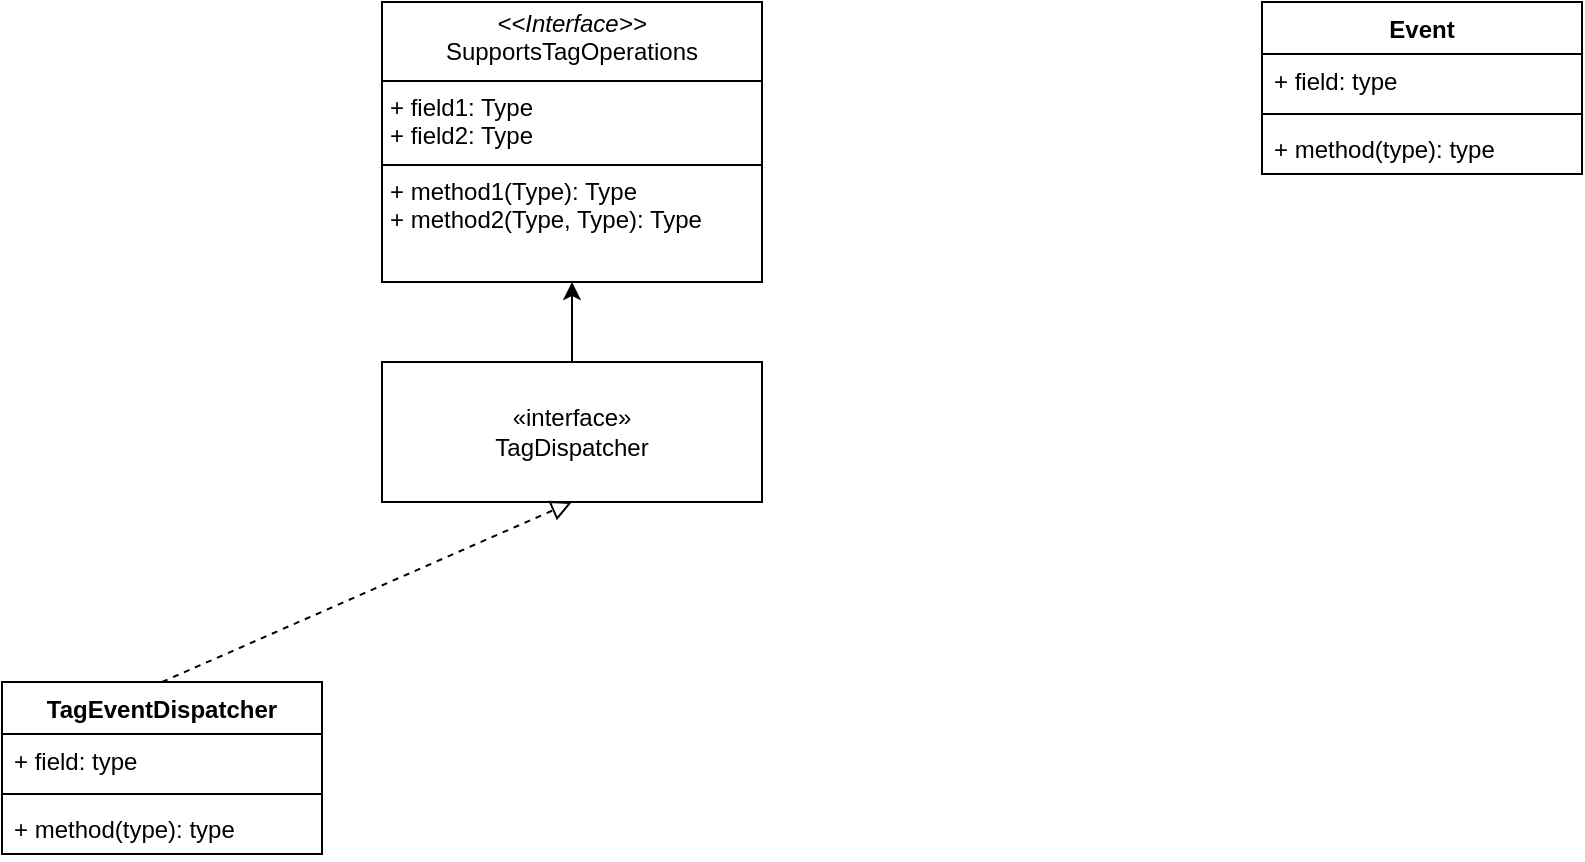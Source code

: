 <mxfile version="25.0.1">
  <diagram name="第 1 页" id="hpIVtZRV5advvohFXCl-">
    <mxGraphModel dx="2261" dy="780" grid="1" gridSize="10" guides="1" tooltips="1" connect="1" arrows="1" fold="1" page="1" pageScale="1" pageWidth="827" pageHeight="1169" math="0" shadow="0">
      <root>
        <mxCell id="0" />
        <mxCell id="1" parent="0" />
        <mxCell id="mTR_UZhc4ioOEb0bVtIc-6" value="&lt;p style=&quot;margin:0px;margin-top:4px;text-align:center;&quot;&gt;&lt;i&gt;&amp;lt;&amp;lt;Interface&amp;gt;&amp;gt;&lt;/i&gt;&lt;br&gt;SupportsTagOperations&lt;/p&gt;&lt;hr size=&quot;1&quot; style=&quot;border-style:solid;&quot;&gt;&lt;p style=&quot;margin:0px;margin-left:4px;&quot;&gt;+ field1: Type&lt;br&gt;+ field2: Type&lt;/p&gt;&lt;hr size=&quot;1&quot; style=&quot;border-style:solid;&quot;&gt;&lt;p style=&quot;margin:0px;margin-left:4px;&quot;&gt;+ method1(Type): Type&lt;br&gt;+ method2(Type, Type): Type&lt;/p&gt;" style="verticalAlign=top;align=left;overflow=fill;html=1;whiteSpace=wrap;" vertex="1" parent="1">
          <mxGeometry x="-20" y="100" width="190" height="140" as="geometry" />
        </mxCell>
        <mxCell id="mTR_UZhc4ioOEb0bVtIc-20" value="" style="edgeStyle=orthogonalEdgeStyle;rounded=0;orthogonalLoop=1;jettySize=auto;html=1;" edge="1" parent="1" source="mTR_UZhc4ioOEb0bVtIc-7" target="mTR_UZhc4ioOEb0bVtIc-6">
          <mxGeometry relative="1" as="geometry" />
        </mxCell>
        <mxCell id="mTR_UZhc4ioOEb0bVtIc-7" value="«interface»&lt;br&gt;TagDispatcher" style="html=1;whiteSpace=wrap;" vertex="1" parent="1">
          <mxGeometry x="-20" y="280" width="190" height="70" as="geometry" />
        </mxCell>
        <mxCell id="mTR_UZhc4ioOEb0bVtIc-10" value="TagEventDispatcher" style="swimlane;fontStyle=1;align=center;verticalAlign=top;childLayout=stackLayout;horizontal=1;startSize=26;horizontalStack=0;resizeParent=1;resizeParentMax=0;resizeLast=0;collapsible=1;marginBottom=0;whiteSpace=wrap;html=1;" vertex="1" parent="1">
          <mxGeometry x="-210" y="440" width="160" height="86" as="geometry" />
        </mxCell>
        <mxCell id="mTR_UZhc4ioOEb0bVtIc-11" value="+ field: type" style="text;strokeColor=none;fillColor=none;align=left;verticalAlign=top;spacingLeft=4;spacingRight=4;overflow=hidden;rotatable=0;points=[[0,0.5],[1,0.5]];portConstraint=eastwest;whiteSpace=wrap;html=1;" vertex="1" parent="mTR_UZhc4ioOEb0bVtIc-10">
          <mxGeometry y="26" width="160" height="26" as="geometry" />
        </mxCell>
        <mxCell id="mTR_UZhc4ioOEb0bVtIc-12" value="" style="line;strokeWidth=1;fillColor=none;align=left;verticalAlign=middle;spacingTop=-1;spacingLeft=3;spacingRight=3;rotatable=0;labelPosition=right;points=[];portConstraint=eastwest;strokeColor=inherit;" vertex="1" parent="mTR_UZhc4ioOEb0bVtIc-10">
          <mxGeometry y="52" width="160" height="8" as="geometry" />
        </mxCell>
        <mxCell id="mTR_UZhc4ioOEb0bVtIc-13" value="+ method(type): type" style="text;strokeColor=none;fillColor=none;align=left;verticalAlign=top;spacingLeft=4;spacingRight=4;overflow=hidden;rotatable=0;points=[[0,0.5],[1,0.5]];portConstraint=eastwest;whiteSpace=wrap;html=1;" vertex="1" parent="mTR_UZhc4ioOEb0bVtIc-10">
          <mxGeometry y="60" width="160" height="26" as="geometry" />
        </mxCell>
        <mxCell id="mTR_UZhc4ioOEb0bVtIc-15" value="Event" style="swimlane;fontStyle=1;align=center;verticalAlign=top;childLayout=stackLayout;horizontal=1;startSize=26;horizontalStack=0;resizeParent=1;resizeParentMax=0;resizeLast=0;collapsible=1;marginBottom=0;whiteSpace=wrap;html=1;" vertex="1" parent="1">
          <mxGeometry x="420" y="100" width="160" height="86" as="geometry" />
        </mxCell>
        <mxCell id="mTR_UZhc4ioOEb0bVtIc-16" value="+ field: type" style="text;strokeColor=none;fillColor=none;align=left;verticalAlign=top;spacingLeft=4;spacingRight=4;overflow=hidden;rotatable=0;points=[[0,0.5],[1,0.5]];portConstraint=eastwest;whiteSpace=wrap;html=1;" vertex="1" parent="mTR_UZhc4ioOEb0bVtIc-15">
          <mxGeometry y="26" width="160" height="26" as="geometry" />
        </mxCell>
        <mxCell id="mTR_UZhc4ioOEb0bVtIc-17" value="" style="line;strokeWidth=1;fillColor=none;align=left;verticalAlign=middle;spacingTop=-1;spacingLeft=3;spacingRight=3;rotatable=0;labelPosition=right;points=[];portConstraint=eastwest;strokeColor=inherit;" vertex="1" parent="mTR_UZhc4ioOEb0bVtIc-15">
          <mxGeometry y="52" width="160" height="8" as="geometry" />
        </mxCell>
        <mxCell id="mTR_UZhc4ioOEb0bVtIc-18" value="+ method(type): type" style="text;strokeColor=none;fillColor=none;align=left;verticalAlign=top;spacingLeft=4;spacingRight=4;overflow=hidden;rotatable=0;points=[[0,0.5],[1,0.5]];portConstraint=eastwest;whiteSpace=wrap;html=1;" vertex="1" parent="mTR_UZhc4ioOEb0bVtIc-15">
          <mxGeometry y="60" width="160" height="26" as="geometry" />
        </mxCell>
        <mxCell id="mTR_UZhc4ioOEb0bVtIc-21" value="" style="endArrow=block;startArrow=none;endFill=0;startFill=0;endSize=8;html=1;verticalAlign=bottom;dashed=1;labelBackgroundColor=none;rounded=0;entryX=0.5;entryY=1;entryDx=0;entryDy=0;exitX=0.5;exitY=0;exitDx=0;exitDy=0;" edge="1" parent="1" source="mTR_UZhc4ioOEb0bVtIc-10" target="mTR_UZhc4ioOEb0bVtIc-7">
          <mxGeometry width="160" relative="1" as="geometry">
            <mxPoint x="-70" y="400" as="sourcePoint" />
            <mxPoint x="90" y="400" as="targetPoint" />
          </mxGeometry>
        </mxCell>
      </root>
    </mxGraphModel>
  </diagram>
</mxfile>
